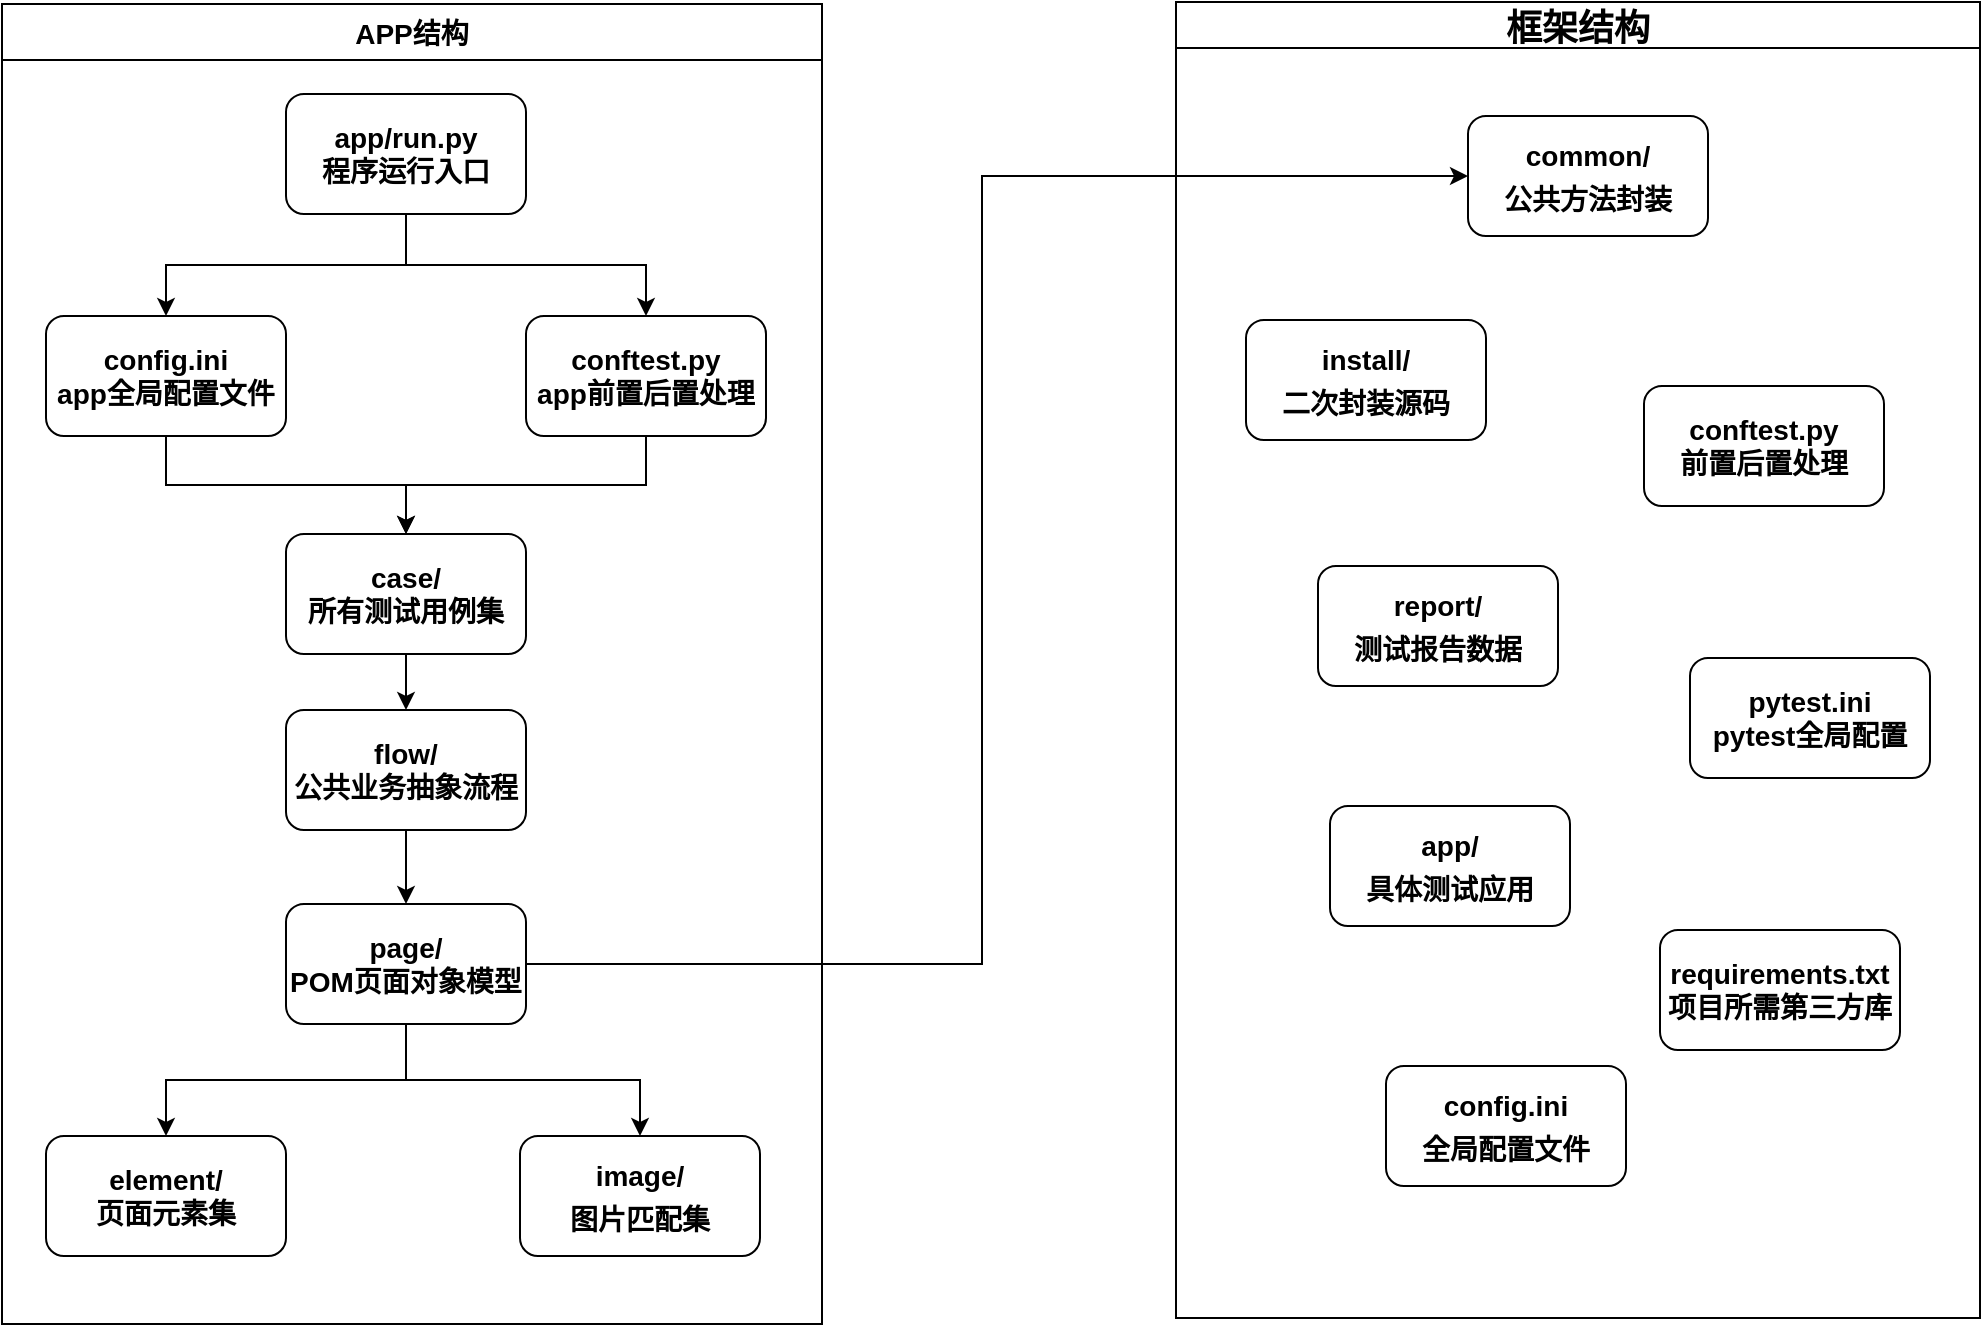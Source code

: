 <mxfile version="17.4.4" type="github">
  <diagram id="C5RBs43oDa-KdzZeNtuy" name="Page-1">
    <mxGraphModel dx="1136" dy="2181" grid="0" gridSize="10" guides="1" tooltips="1" connect="1" arrows="1" fold="1" page="1" pageScale="1" pageWidth="1169" pageHeight="1654" math="0" shadow="0">
      <root>
        <mxCell id="WIyWlLk6GJQsqaUBKTNV-0" />
        <mxCell id="WIyWlLk6GJQsqaUBKTNV-1" parent="WIyWlLk6GJQsqaUBKTNV-0" />
        <mxCell id="KldV-UdYdAW6FQme_F-Q-23" value="框架结构" style="swimlane;fontSize=18;" vertex="1" parent="WIyWlLk6GJQsqaUBKTNV-1">
          <mxGeometry x="840" y="176" width="402" height="658" as="geometry">
            <mxRectangle x="840" y="181" width="99" height="26" as="alternateBounds" />
          </mxGeometry>
        </mxCell>
        <mxCell id="KldV-UdYdAW6FQme_F-Q-24" value="&lt;font style=&quot;font-size: 14px&quot;&gt;&lt;b&gt;common/&lt;br&gt;公共方法封装&lt;/b&gt;&lt;/font&gt;" style="rounded=1;whiteSpace=wrap;html=1;fontSize=18;" vertex="1" parent="KldV-UdYdAW6FQme_F-Q-23">
          <mxGeometry x="146" y="57" width="120" height="60" as="geometry" />
        </mxCell>
        <mxCell id="KldV-UdYdAW6FQme_F-Q-25" value="&lt;b&gt;&lt;font style=&quot;font-size: 14px&quot;&gt;install/&lt;br&gt;二次封装源码&lt;/font&gt;&lt;/b&gt;" style="rounded=1;whiteSpace=wrap;html=1;fontSize=18;" vertex="1" parent="KldV-UdYdAW6FQme_F-Q-23">
          <mxGeometry x="35" y="159" width="120" height="60" as="geometry" />
        </mxCell>
        <mxCell id="KldV-UdYdAW6FQme_F-Q-26" value="&lt;b&gt;&lt;font style=&quot;font-size: 14px&quot;&gt;report/&lt;br&gt;测试报告数据&lt;/font&gt;&lt;/b&gt;" style="rounded=1;whiteSpace=wrap;html=1;fontSize=18;" vertex="1" parent="KldV-UdYdAW6FQme_F-Q-23">
          <mxGeometry x="71" y="282" width="120" height="60" as="geometry" />
        </mxCell>
        <mxCell id="KldV-UdYdAW6FQme_F-Q-27" value="&lt;font style=&quot;font-size: 14px&quot;&gt;&lt;b&gt;app/&lt;br&gt;具体测试应用&lt;/b&gt;&lt;/font&gt;" style="rounded=1;whiteSpace=wrap;html=1;fontSize=18;" vertex="1" parent="KldV-UdYdAW6FQme_F-Q-23">
          <mxGeometry x="77" y="402" width="120" height="60" as="geometry" />
        </mxCell>
        <mxCell id="KldV-UdYdAW6FQme_F-Q-28" value="&lt;font style=&quot;font-size: 14px&quot;&gt;&lt;b&gt;config.ini&lt;br&gt;全局配置文件&lt;/b&gt;&lt;/font&gt;" style="rounded=1;whiteSpace=wrap;html=1;fontSize=18;" vertex="1" parent="KldV-UdYdAW6FQme_F-Q-23">
          <mxGeometry x="105" y="532" width="120" height="60" as="geometry" />
        </mxCell>
        <mxCell id="KldV-UdYdAW6FQme_F-Q-29" value="&lt;b&gt;&lt;font style=&quot;font-size: 14px&quot;&gt;conftest.py&lt;br&gt;前置后置处理&lt;/font&gt;&lt;/b&gt;" style="whiteSpace=wrap;html=1;rounded=1;" vertex="1" parent="KldV-UdYdAW6FQme_F-Q-23">
          <mxGeometry x="234" y="192" width="120" height="60" as="geometry" />
        </mxCell>
        <mxCell id="KldV-UdYdAW6FQme_F-Q-30" value="&lt;b&gt;&lt;font style=&quot;font-size: 14px&quot;&gt;pytest.ini&lt;br&gt;pytest全局配置&lt;/font&gt;&lt;/b&gt;" style="whiteSpace=wrap;html=1;rounded=1;" vertex="1" parent="KldV-UdYdAW6FQme_F-Q-23">
          <mxGeometry x="257" y="328" width="120" height="60" as="geometry" />
        </mxCell>
        <mxCell id="KldV-UdYdAW6FQme_F-Q-31" value="&lt;b&gt;&lt;font style=&quot;font-size: 14px&quot;&gt;requirements.txt&lt;br&gt;项目所需第三方库&lt;/font&gt;&lt;/b&gt;" style="whiteSpace=wrap;html=1;rounded=1;" vertex="1" parent="KldV-UdYdAW6FQme_F-Q-23">
          <mxGeometry x="242" y="464" width="120" height="60" as="geometry" />
        </mxCell>
        <mxCell id="KldV-UdYdAW6FQme_F-Q-51" value="APP结构" style="swimlane;fontSize=14;startSize=28;" vertex="1" parent="WIyWlLk6GJQsqaUBKTNV-1">
          <mxGeometry x="253" y="177" width="410" height="660" as="geometry">
            <mxRectangle x="356" y="832" width="146" height="23" as="alternateBounds" />
          </mxGeometry>
        </mxCell>
        <mxCell id="KldV-UdYdAW6FQme_F-Q-56" value="&lt;font style=&quot;font-size: 14px&quot;&gt;&lt;b&gt;app/run.py&lt;br&gt;程序运行入口&lt;/b&gt;&lt;/font&gt;" style="rounded=1;whiteSpace=wrap;html=1;" vertex="1" parent="KldV-UdYdAW6FQme_F-Q-51">
          <mxGeometry x="142" y="45" width="120" height="60" as="geometry" />
        </mxCell>
        <mxCell id="KldV-UdYdAW6FQme_F-Q-74" value="" style="edgeStyle=orthogonalEdgeStyle;rounded=0;orthogonalLoop=1;jettySize=auto;html=1;fontSize=14;" edge="1" parent="KldV-UdYdAW6FQme_F-Q-51" source="KldV-UdYdAW6FQme_F-Q-59" target="KldV-UdYdAW6FQme_F-Q-73">
          <mxGeometry relative="1" as="geometry" />
        </mxCell>
        <mxCell id="KldV-UdYdAW6FQme_F-Q-59" value="&lt;font style=&quot;font-size: 14px&quot;&gt;&lt;b&gt;case/&lt;br&gt;所有测试用例集&lt;/b&gt;&lt;/font&gt;" style="whiteSpace=wrap;html=1;rounded=1;" vertex="1" parent="KldV-UdYdAW6FQme_F-Q-51">
          <mxGeometry x="142" y="265" width="120" height="60" as="geometry" />
        </mxCell>
        <mxCell id="KldV-UdYdAW6FQme_F-Q-77" style="edgeStyle=orthogonalEdgeStyle;rounded=0;orthogonalLoop=1;jettySize=auto;html=1;exitX=0.5;exitY=1;exitDx=0;exitDy=0;entryX=0.5;entryY=0;entryDx=0;entryDy=0;fontSize=14;" edge="1" parent="KldV-UdYdAW6FQme_F-Q-51" source="KldV-UdYdAW6FQme_F-Q-64" target="KldV-UdYdAW6FQme_F-Q-61">
          <mxGeometry relative="1" as="geometry" />
        </mxCell>
        <mxCell id="KldV-UdYdAW6FQme_F-Q-78" style="edgeStyle=orthogonalEdgeStyle;rounded=0;orthogonalLoop=1;jettySize=auto;html=1;exitX=0.5;exitY=1;exitDx=0;exitDy=0;fontSize=14;" edge="1" parent="KldV-UdYdAW6FQme_F-Q-51" source="KldV-UdYdAW6FQme_F-Q-64" target="KldV-UdYdAW6FQme_F-Q-66">
          <mxGeometry relative="1" as="geometry" />
        </mxCell>
        <mxCell id="KldV-UdYdAW6FQme_F-Q-64" value="&lt;font style=&quot;font-size: 14px&quot;&gt;&lt;b&gt;page/&lt;br&gt;POM页面对象模型&lt;/b&gt;&lt;/font&gt;" style="whiteSpace=wrap;html=1;rounded=1;" vertex="1" parent="KldV-UdYdAW6FQme_F-Q-51">
          <mxGeometry x="142" y="450" width="120" height="60" as="geometry" />
        </mxCell>
        <mxCell id="KldV-UdYdAW6FQme_F-Q-67" style="edgeStyle=orthogonalEdgeStyle;rounded=0;orthogonalLoop=1;jettySize=auto;html=1;exitX=0.5;exitY=1;exitDx=0;exitDy=0;fontSize=18;" edge="1" parent="KldV-UdYdAW6FQme_F-Q-51" source="KldV-UdYdAW6FQme_F-Q-68" target="KldV-UdYdAW6FQme_F-Q-59">
          <mxGeometry relative="1" as="geometry" />
        </mxCell>
        <mxCell id="KldV-UdYdAW6FQme_F-Q-68" value="&lt;font style=&quot;font-size: 14px&quot;&gt;&lt;b&gt;config.ini&lt;br&gt;app全局配置文件&lt;/b&gt;&lt;/font&gt;" style="whiteSpace=wrap;html=1;rounded=1;" vertex="1" parent="KldV-UdYdAW6FQme_F-Q-51">
          <mxGeometry x="22" y="156" width="120" height="60" as="geometry" />
        </mxCell>
        <mxCell id="KldV-UdYdAW6FQme_F-Q-54" value="" style="edgeStyle=orthogonalEdgeStyle;rounded=0;orthogonalLoop=1;jettySize=auto;html=1;fontSize=18;" edge="1" parent="KldV-UdYdAW6FQme_F-Q-51" source="KldV-UdYdAW6FQme_F-Q-56" target="KldV-UdYdAW6FQme_F-Q-68">
          <mxGeometry relative="1" as="geometry" />
        </mxCell>
        <mxCell id="KldV-UdYdAW6FQme_F-Q-69" style="edgeStyle=orthogonalEdgeStyle;rounded=0;orthogonalLoop=1;jettySize=auto;html=1;exitX=0.5;exitY=1;exitDx=0;exitDy=0;fontSize=18;" edge="1" parent="KldV-UdYdAW6FQme_F-Q-51" source="KldV-UdYdAW6FQme_F-Q-70" target="KldV-UdYdAW6FQme_F-Q-59">
          <mxGeometry relative="1" as="geometry" />
        </mxCell>
        <mxCell id="KldV-UdYdAW6FQme_F-Q-70" value="&lt;font style=&quot;font-size: 14px&quot;&gt;&lt;b&gt;conftest.py&lt;br&gt;app前置后置处理&lt;/b&gt;&lt;/font&gt;" style="whiteSpace=wrap;html=1;rounded=1;" vertex="1" parent="KldV-UdYdAW6FQme_F-Q-51">
          <mxGeometry x="262" y="156" width="120" height="60" as="geometry" />
        </mxCell>
        <mxCell id="KldV-UdYdAW6FQme_F-Q-55" style="edgeStyle=orthogonalEdgeStyle;rounded=0;orthogonalLoop=1;jettySize=auto;html=1;exitX=0.5;exitY=1;exitDx=0;exitDy=0;fontSize=18;" edge="1" parent="KldV-UdYdAW6FQme_F-Q-51" source="KldV-UdYdAW6FQme_F-Q-56" target="KldV-UdYdAW6FQme_F-Q-70">
          <mxGeometry relative="1" as="geometry" />
        </mxCell>
        <mxCell id="KldV-UdYdAW6FQme_F-Q-75" value="" style="edgeStyle=orthogonalEdgeStyle;rounded=0;orthogonalLoop=1;jettySize=auto;html=1;fontSize=14;" edge="1" parent="KldV-UdYdAW6FQme_F-Q-51" source="KldV-UdYdAW6FQme_F-Q-73" target="KldV-UdYdAW6FQme_F-Q-64">
          <mxGeometry relative="1" as="geometry" />
        </mxCell>
        <mxCell id="KldV-UdYdAW6FQme_F-Q-73" value="&lt;font style=&quot;font-size: 14px&quot;&gt;&lt;b&gt;flow/&lt;br&gt;公共业务抽象流程&lt;/b&gt;&lt;/font&gt;" style="whiteSpace=wrap;html=1;rounded=1;" vertex="1" parent="KldV-UdYdAW6FQme_F-Q-51">
          <mxGeometry x="142" y="353" width="120" height="60" as="geometry" />
        </mxCell>
        <mxCell id="KldV-UdYdAW6FQme_F-Q-61" value="&lt;font style=&quot;font-size: 14px&quot;&gt;&lt;b&gt;element/&lt;br&gt;页面元素集&lt;/b&gt;&lt;/font&gt;" style="whiteSpace=wrap;html=1;rounded=1;" vertex="1" parent="KldV-UdYdAW6FQme_F-Q-51">
          <mxGeometry x="22" y="566" width="120" height="60" as="geometry" />
        </mxCell>
        <mxCell id="KldV-UdYdAW6FQme_F-Q-66" value="&lt;font style=&quot;font-size: 14px&quot;&gt;&lt;b&gt;image/&lt;br&gt;图片匹配集&lt;/b&gt;&lt;/font&gt;" style="rounded=1;whiteSpace=wrap;html=1;fontSize=18;" vertex="1" parent="KldV-UdYdAW6FQme_F-Q-51">
          <mxGeometry x="259" y="566" width="120" height="60" as="geometry" />
        </mxCell>
        <mxCell id="KldV-UdYdAW6FQme_F-Q-71" value="" style="endArrow=classic;html=1;rounded=0;fontSize=14;exitX=1;exitY=0.5;exitDx=0;exitDy=0;entryX=0;entryY=0.5;entryDx=0;entryDy=0;" edge="1" parent="WIyWlLk6GJQsqaUBKTNV-1" source="KldV-UdYdAW6FQme_F-Q-64" target="KldV-UdYdAW6FQme_F-Q-24">
          <mxGeometry width="50" height="50" relative="1" as="geometry">
            <mxPoint x="790" y="1049" as="sourcePoint" />
            <mxPoint x="840" y="999" as="targetPoint" />
            <Array as="points">
              <mxPoint x="743" y="657" />
              <mxPoint x="743" y="263" />
            </Array>
          </mxGeometry>
        </mxCell>
      </root>
    </mxGraphModel>
  </diagram>
</mxfile>

